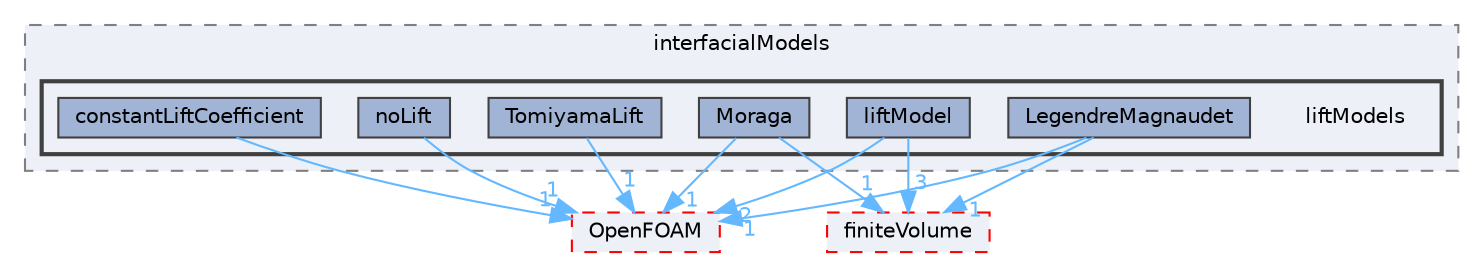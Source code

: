digraph "src/phaseSystemModels/twoPhaseEuler/twoPhaseSystem/interfacialModels/liftModels"
{
 // LATEX_PDF_SIZE
  bgcolor="transparent";
  edge [fontname=Helvetica,fontsize=10,labelfontname=Helvetica,labelfontsize=10];
  node [fontname=Helvetica,fontsize=10,shape=box,height=0.2,width=0.4];
  compound=true
  subgraph clusterdir_e8eee81cc7e4f9cbfe1fba61f3562479 {
    graph [ bgcolor="#edf0f7", pencolor="grey50", label="interfacialModels", fontname=Helvetica,fontsize=10 style="filled,dashed", URL="dir_e8eee81cc7e4f9cbfe1fba61f3562479.html",tooltip=""]
  subgraph clusterdir_d09e821cb6739a10513a2ede3b005a79 {
    graph [ bgcolor="#edf0f7", pencolor="grey25", label="", fontname=Helvetica,fontsize=10 style="filled,bold", URL="dir_d09e821cb6739a10513a2ede3b005a79.html",tooltip=""]
    dir_d09e821cb6739a10513a2ede3b005a79 [shape=plaintext, label="liftModels"];
  dir_d5f93d131d267ef37a36ea4b850e8a4d [label="constantLiftCoefficient", fillcolor="#a2b4d6", color="grey25", style="filled", URL="dir_d5f93d131d267ef37a36ea4b850e8a4d.html",tooltip=""];
  dir_86fada0eb0b95cbad5db7104d68d31bc [label="LegendreMagnaudet", fillcolor="#a2b4d6", color="grey25", style="filled", URL="dir_86fada0eb0b95cbad5db7104d68d31bc.html",tooltip=""];
  dir_971684cd5b0aba9e366162a2f39e3f83 [label="liftModel", fillcolor="#a2b4d6", color="grey25", style="filled", URL="dir_971684cd5b0aba9e366162a2f39e3f83.html",tooltip=""];
  dir_df1f1e05ac2a222eafe394d1e2b075f5 [label="Moraga", fillcolor="#a2b4d6", color="grey25", style="filled", URL="dir_df1f1e05ac2a222eafe394d1e2b075f5.html",tooltip=""];
  dir_d771762a09eb2aa05c1d2c223ed867d7 [label="noLift", fillcolor="#a2b4d6", color="grey25", style="filled", URL="dir_d771762a09eb2aa05c1d2c223ed867d7.html",tooltip=""];
  dir_89a46a73882195ab61f92919bfa0386a [label="TomiyamaLift", fillcolor="#a2b4d6", color="grey25", style="filled", URL="dir_89a46a73882195ab61f92919bfa0386a.html",tooltip=""];
  }
  }
  dir_9bd15774b555cf7259a6fa18f99fe99b [label="finiteVolume", fillcolor="#edf0f7", color="red", style="filled,dashed", URL="dir_9bd15774b555cf7259a6fa18f99fe99b.html",tooltip=""];
  dir_c5473ff19b20e6ec4dfe5c310b3778a8 [label="OpenFOAM", fillcolor="#edf0f7", color="red", style="filled,dashed", URL="dir_c5473ff19b20e6ec4dfe5c310b3778a8.html",tooltip=""];
  dir_d5f93d131d267ef37a36ea4b850e8a4d->dir_c5473ff19b20e6ec4dfe5c310b3778a8 [headlabel="1", labeldistance=1.5 headhref="dir_000631_002695.html" href="dir_000631_002695.html" color="steelblue1" fontcolor="steelblue1"];
  dir_86fada0eb0b95cbad5db7104d68d31bc->dir_9bd15774b555cf7259a6fa18f99fe99b [headlabel="1", labeldistance=1.5 headhref="dir_002131_001387.html" href="dir_002131_001387.html" color="steelblue1" fontcolor="steelblue1"];
  dir_86fada0eb0b95cbad5db7104d68d31bc->dir_c5473ff19b20e6ec4dfe5c310b3778a8 [headlabel="1", labeldistance=1.5 headhref="dir_002131_002695.html" href="dir_002131_002695.html" color="steelblue1" fontcolor="steelblue1"];
  dir_971684cd5b0aba9e366162a2f39e3f83->dir_9bd15774b555cf7259a6fa18f99fe99b [headlabel="3", labeldistance=1.5 headhref="dir_002152_001387.html" href="dir_002152_001387.html" color="steelblue1" fontcolor="steelblue1"];
  dir_971684cd5b0aba9e366162a2f39e3f83->dir_c5473ff19b20e6ec4dfe5c310b3778a8 [headlabel="2", labeldistance=1.5 headhref="dir_002152_002695.html" href="dir_002152_002695.html" color="steelblue1" fontcolor="steelblue1"];
  dir_df1f1e05ac2a222eafe394d1e2b075f5->dir_9bd15774b555cf7259a6fa18f99fe99b [headlabel="1", labeldistance=1.5 headhref="dir_002437_001387.html" href="dir_002437_001387.html" color="steelblue1" fontcolor="steelblue1"];
  dir_df1f1e05ac2a222eafe394d1e2b075f5->dir_c5473ff19b20e6ec4dfe5c310b3778a8 [headlabel="1", labeldistance=1.5 headhref="dir_002437_002695.html" href="dir_002437_002695.html" color="steelblue1" fontcolor="steelblue1"];
  dir_d771762a09eb2aa05c1d2c223ed867d7->dir_c5473ff19b20e6ec4dfe5c310b3778a8 [headlabel="1", labeldistance=1.5 headhref="dir_002562_002695.html" href="dir_002562_002695.html" color="steelblue1" fontcolor="steelblue1"];
  dir_89a46a73882195ab61f92919bfa0386a->dir_c5473ff19b20e6ec4dfe5c310b3778a8 [headlabel="1", labeldistance=1.5 headhref="dir_004063_002695.html" href="dir_004063_002695.html" color="steelblue1" fontcolor="steelblue1"];
}

